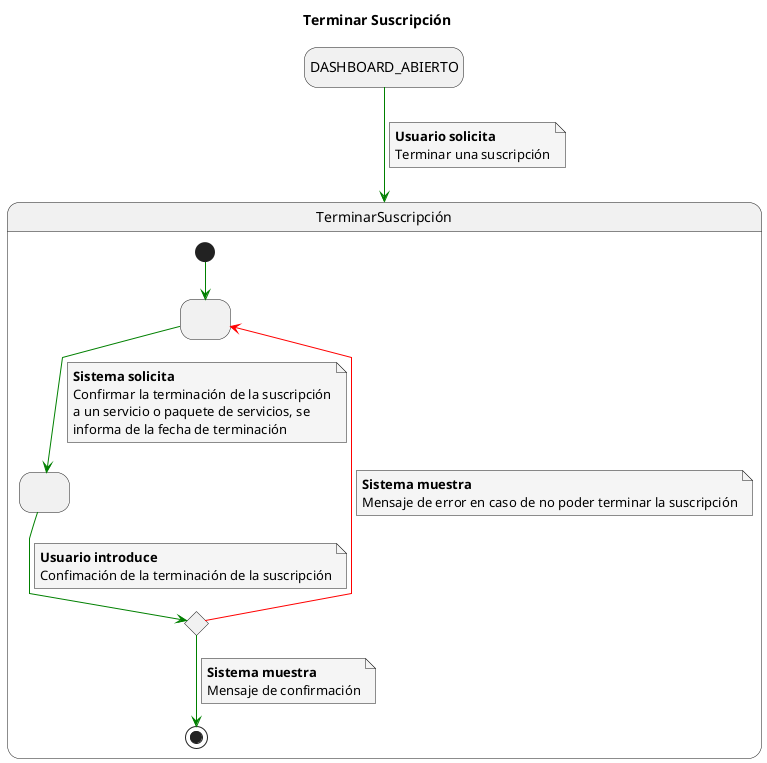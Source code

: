 @startuml
skinparam defaultFontName Arial
skinparam NoteBackgroundColor #whiteSmoke
skinparam ArrowColor #green
skinparam Linetype polyline
top to bottom direction

hide empty description
title Terminar Suscripción

skinparam defaultFontName Arial
top to bottom direction

DASHBOARD_ABIERTO -down-> TerminarSuscripción
note on link
<b>Usuario solicita</b>
Terminar una suscripción
end note

state TerminarSuscripción{
  state 1 as " "
  state 2 as " "
  state 3 <<choice>>
  [*] --> 1
  1 --> 2
  note on link
  <b>Sistema solicita</b>
  Confirmar la terminación de la suscripción
  a un servicio o paquete de servicios, se
  informa de la fecha de terminación
  end note
  2 --> 3
  note on link
  <b>Usuario introduce</b>
  Confimación de la terminación de la suscripción
  end note
  3 -[#red]-> 1
  note on link
  <b>Sistema muestra</b>
  Mensaje de error en caso de no poder terminar la suscripción
  end note
  3 --> [*]
  note on link
  <b>Sistema muestra</b>
  Mensaje de confirmación
  end note
}

@enduml
